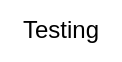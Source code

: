 <mxfile version="20.5.3" type="github">
  <diagram id="oMJjJdJxvG5CHlvqNMqH" name="Page-1">
    <mxGraphModel dx="706" dy="417" grid="1" gridSize="10" guides="1" tooltips="1" connect="1" arrows="1" fold="1" page="1" pageScale="1" pageWidth="850" pageHeight="1100" math="0" shadow="0">
      <root>
        <mxCell id="0" />
        <mxCell id="1" parent="0" />
        <mxCell id="FagKmRlnysmXWn2xa_j7-1" value="Testing" style="text;html=1;align=center;verticalAlign=middle;resizable=0;points=[];autosize=1;strokeColor=none;fillColor=none;" vertex="1" parent="1">
          <mxGeometry x="290" y="185" width="60" height="30" as="geometry" />
        </mxCell>
      </root>
    </mxGraphModel>
  </diagram>
</mxfile>
